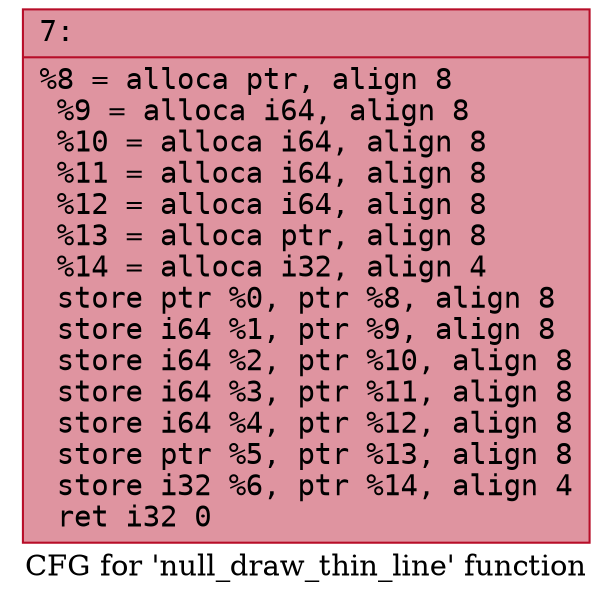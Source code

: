 digraph "CFG for 'null_draw_thin_line' function" {
	label="CFG for 'null_draw_thin_line' function";

	Node0x600003d9e3a0 [shape=record,color="#b70d28ff", style=filled, fillcolor="#b70d2870" fontname="Courier",label="{7:\l|  %8 = alloca ptr, align 8\l  %9 = alloca i64, align 8\l  %10 = alloca i64, align 8\l  %11 = alloca i64, align 8\l  %12 = alloca i64, align 8\l  %13 = alloca ptr, align 8\l  %14 = alloca i32, align 4\l  store ptr %0, ptr %8, align 8\l  store i64 %1, ptr %9, align 8\l  store i64 %2, ptr %10, align 8\l  store i64 %3, ptr %11, align 8\l  store i64 %4, ptr %12, align 8\l  store ptr %5, ptr %13, align 8\l  store i32 %6, ptr %14, align 4\l  ret i32 0\l}"];
}
